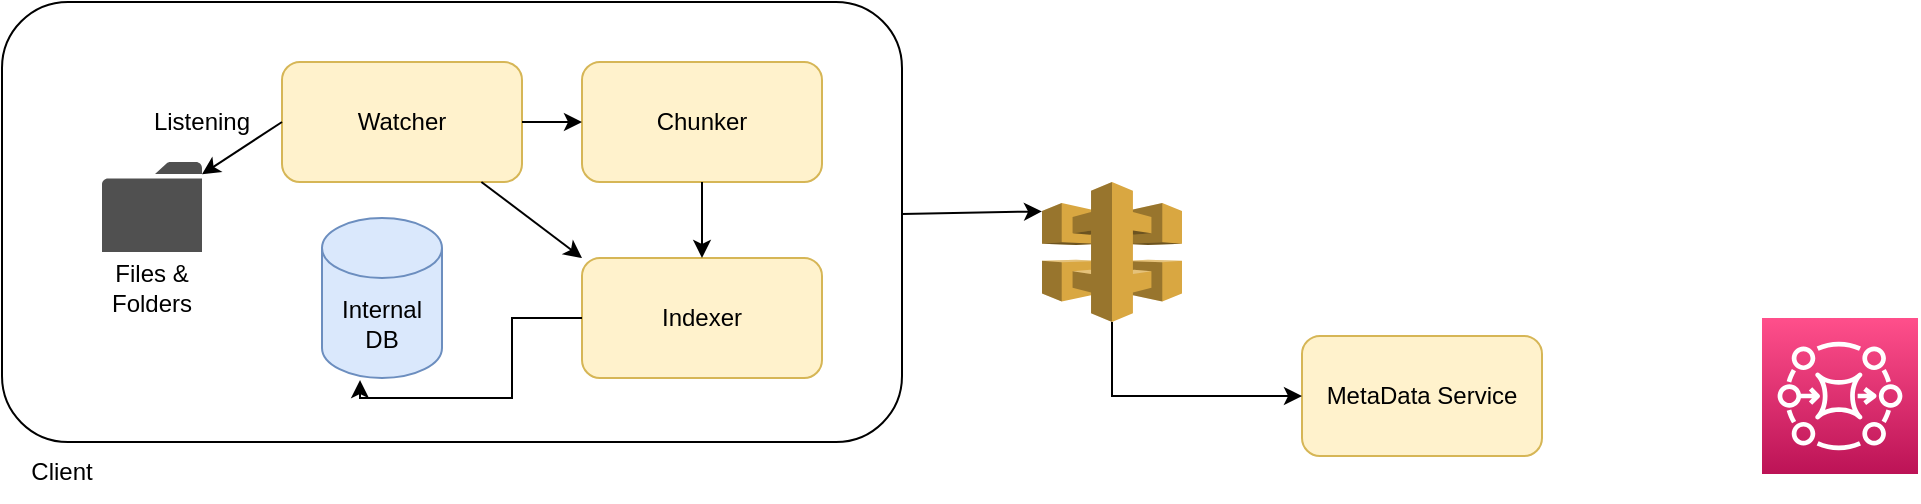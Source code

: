 <mxfile version="19.0.2" type="device"><diagram id="FvS6ggccwx3U7nZH5OZr" name="Page-1"><mxGraphModel dx="1636" dy="423" grid="1" gridSize="10" guides="1" tooltips="1" connect="1" arrows="1" fold="1" page="1" pageScale="1" pageWidth="850" pageHeight="1100" math="0" shadow="0"><root><mxCell id="0"/><mxCell id="1" parent="0"/><mxCell id="cePnSXaulTyT1I5vxo4u-9" value="" style="rounded=1;whiteSpace=wrap;html=1;" vertex="1" parent="1"><mxGeometry x="-40" y="20" width="450" height="220" as="geometry"/></mxCell><mxCell id="cePnSXaulTyT1I5vxo4u-3" value="Chunker" style="rounded=1;whiteSpace=wrap;html=1;fillColor=#fff2cc;strokeColor=#d6b656;" vertex="1" parent="1"><mxGeometry x="250" y="50" width="120" height="60" as="geometry"/></mxCell><mxCell id="cePnSXaulTyT1I5vxo4u-4" value="Internal DB" style="shape=cylinder3;whiteSpace=wrap;html=1;boundedLbl=1;backgroundOutline=1;size=15;fillColor=#dae8fc;strokeColor=#6c8ebf;" vertex="1" parent="1"><mxGeometry x="120" y="128" width="60" height="80" as="geometry"/></mxCell><mxCell id="cePnSXaulTyT1I5vxo4u-5" value="Watcher" style="rounded=1;whiteSpace=wrap;html=1;fillColor=#fff2cc;strokeColor=#d6b656;" vertex="1" parent="1"><mxGeometry x="100" y="50" width="120" height="60" as="geometry"/></mxCell><mxCell id="cePnSXaulTyT1I5vxo4u-6" value="Indexer" style="rounded=1;whiteSpace=wrap;html=1;fillColor=#fff2cc;strokeColor=#d6b656;" vertex="1" parent="1"><mxGeometry x="250" y="148" width="120" height="60" as="geometry"/></mxCell><mxCell id="cePnSXaulTyT1I5vxo4u-7" value="" style="endArrow=classic;html=1;rounded=0;exitX=1;exitY=0.5;exitDx=0;exitDy=0;entryX=0;entryY=0.5;entryDx=0;entryDy=0;" edge="1" parent="1" source="cePnSXaulTyT1I5vxo4u-5" target="cePnSXaulTyT1I5vxo4u-3"><mxGeometry width="50" height="50" relative="1" as="geometry"><mxPoint x="380" y="240" as="sourcePoint"/><mxPoint x="430" y="190" as="targetPoint"/></mxGeometry></mxCell><mxCell id="cePnSXaulTyT1I5vxo4u-8" value="" style="sketch=0;pointerEvents=1;shadow=0;dashed=0;html=1;strokeColor=none;fillColor=#505050;labelPosition=center;verticalLabelPosition=bottom;verticalAlign=top;outlineConnect=0;align=center;shape=mxgraph.office.concepts.folder;" vertex="1" parent="1"><mxGeometry x="10" y="100" width="50" height="45" as="geometry"/></mxCell><mxCell id="cePnSXaulTyT1I5vxo4u-10" value="" style="endArrow=classic;html=1;rounded=0;exitX=0;exitY=0.5;exitDx=0;exitDy=0;" edge="1" parent="1" source="cePnSXaulTyT1I5vxo4u-5" target="cePnSXaulTyT1I5vxo4u-8"><mxGeometry width="50" height="50" relative="1" as="geometry"><mxPoint x="310" y="210" as="sourcePoint"/><mxPoint x="360" y="160" as="targetPoint"/></mxGeometry></mxCell><mxCell id="cePnSXaulTyT1I5vxo4u-11" value="Files &amp;amp; Folders" style="text;html=1;strokeColor=none;fillColor=none;align=center;verticalAlign=middle;whiteSpace=wrap;rounded=0;" vertex="1" parent="1"><mxGeometry x="5" y="148" width="60" height="30" as="geometry"/></mxCell><mxCell id="cePnSXaulTyT1I5vxo4u-12" value="Listening" style="text;html=1;strokeColor=none;fillColor=none;align=center;verticalAlign=middle;whiteSpace=wrap;rounded=0;" vertex="1" parent="1"><mxGeometry x="30" y="65" width="60" height="30" as="geometry"/></mxCell><mxCell id="cePnSXaulTyT1I5vxo4u-15" value="" style="endArrow=classic;html=1;rounded=0;exitX=0.5;exitY=1;exitDx=0;exitDy=0;" edge="1" parent="1" source="cePnSXaulTyT1I5vxo4u-3" target="cePnSXaulTyT1I5vxo4u-6"><mxGeometry width="50" height="50" relative="1" as="geometry"><mxPoint x="310" y="200" as="sourcePoint"/><mxPoint x="360" y="150" as="targetPoint"/></mxGeometry></mxCell><mxCell id="cePnSXaulTyT1I5vxo4u-19" value="" style="endArrow=classic;html=1;rounded=0;entryX=0;entryY=0;entryDx=0;entryDy=0;" edge="1" parent="1" source="cePnSXaulTyT1I5vxo4u-5" target="cePnSXaulTyT1I5vxo4u-6"><mxGeometry width="50" height="50" relative="1" as="geometry"><mxPoint x="310" y="200" as="sourcePoint"/><mxPoint x="360" y="150" as="targetPoint"/></mxGeometry></mxCell><mxCell id="cePnSXaulTyT1I5vxo4u-20" value="" style="endArrow=classic;html=1;rounded=0;entryX=0.317;entryY=1.013;entryDx=0;entryDy=0;entryPerimeter=0;edgeStyle=orthogonalEdgeStyle;" edge="1" parent="1" source="cePnSXaulTyT1I5vxo4u-6" target="cePnSXaulTyT1I5vxo4u-4"><mxGeometry width="50" height="50" relative="1" as="geometry"><mxPoint x="300" y="210" as="sourcePoint"/><mxPoint x="360" y="150" as="targetPoint"/></mxGeometry></mxCell><mxCell id="cePnSXaulTyT1I5vxo4u-21" value="" style="sketch=0;points=[[0,0,0],[0.25,0,0],[0.5,0,0],[0.75,0,0],[1,0,0],[0,1,0],[0.25,1,0],[0.5,1,0],[0.75,1,0],[1,1,0],[0,0.25,0],[0,0.5,0],[0,0.75,0],[1,0.25,0],[1,0.5,0],[1,0.75,0]];outlineConnect=0;fontColor=#232F3E;gradientColor=#FF4F8B;gradientDirection=north;fillColor=#BC1356;strokeColor=#ffffff;dashed=0;verticalLabelPosition=bottom;verticalAlign=top;align=center;html=1;fontSize=12;fontStyle=0;aspect=fixed;shape=mxgraph.aws4.resourceIcon;resIcon=mxgraph.aws4.mq;" vertex="1" parent="1"><mxGeometry x="840" y="178" width="78" height="78" as="geometry"/></mxCell><mxCell id="cePnSXaulTyT1I5vxo4u-23" value="Client" style="text;html=1;strokeColor=none;fillColor=none;align=center;verticalAlign=middle;whiteSpace=wrap;rounded=0;" vertex="1" parent="1"><mxGeometry x="-40" y="240" width="60" height="30" as="geometry"/></mxCell><mxCell id="cePnSXaulTyT1I5vxo4u-24" value="" style="outlineConnect=0;dashed=0;verticalLabelPosition=bottom;verticalAlign=top;align=center;html=1;shape=mxgraph.aws3.api_gateway;fillColor=#D9A741;gradientColor=none;" vertex="1" parent="1"><mxGeometry x="480" y="110" width="70" height="70" as="geometry"/></mxCell><mxCell id="cePnSXaulTyT1I5vxo4u-25" value="" style="endArrow=classic;html=1;rounded=0;entryX=0;entryY=0.21;entryDx=0;entryDy=0;entryPerimeter=0;" edge="1" parent="1" source="cePnSXaulTyT1I5vxo4u-9" target="cePnSXaulTyT1I5vxo4u-24"><mxGeometry width="50" height="50" relative="1" as="geometry"><mxPoint x="430" y="150" as="sourcePoint"/><mxPoint x="480" y="100" as="targetPoint"/></mxGeometry></mxCell><mxCell id="cePnSXaulTyT1I5vxo4u-26" value="MetaData Service" style="rounded=1;whiteSpace=wrap;html=1;fillColor=#fff2cc;strokeColor=#d6b656;" vertex="1" parent="1"><mxGeometry x="610" y="187" width="120" height="60" as="geometry"/></mxCell><mxCell id="cePnSXaulTyT1I5vxo4u-28" value="" style="endArrow=classic;html=1;rounded=0;exitX=0.5;exitY=1;exitDx=0;exitDy=0;exitPerimeter=0;entryX=0;entryY=0.5;entryDx=0;entryDy=0;edgeStyle=orthogonalEdgeStyle;" edge="1" parent="1" source="cePnSXaulTyT1I5vxo4u-24" target="cePnSXaulTyT1I5vxo4u-26"><mxGeometry width="50" height="50" relative="1" as="geometry"><mxPoint x="530" y="150" as="sourcePoint"/><mxPoint x="580" y="100" as="targetPoint"/></mxGeometry></mxCell></root></mxGraphModel></diagram></mxfile>